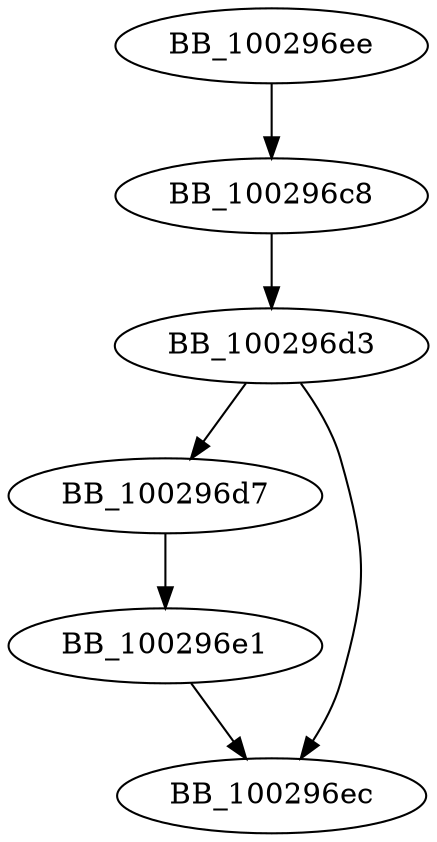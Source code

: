 DiGraph sub_100296EE{
BB_100296c8->BB_100296d3
BB_100296d3->BB_100296d7
BB_100296d3->BB_100296ec
BB_100296d7->BB_100296e1
BB_100296e1->BB_100296ec
BB_100296ee->BB_100296c8
}
